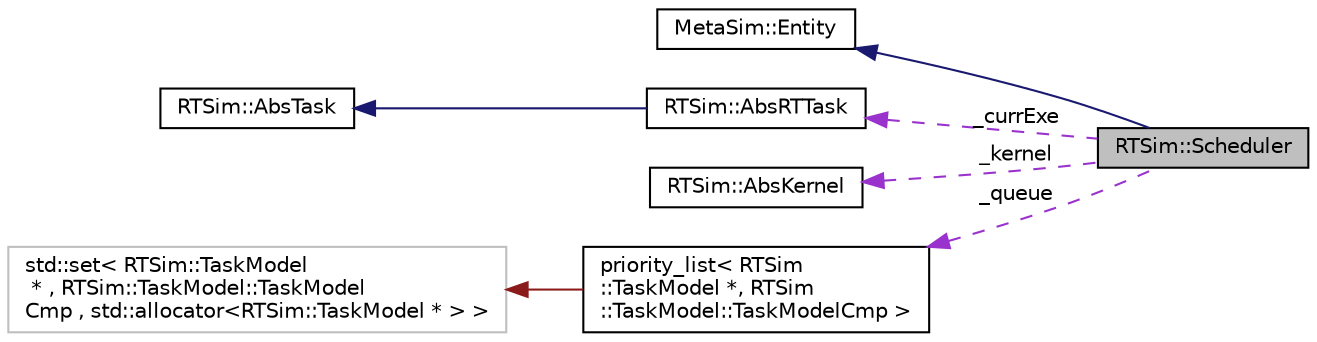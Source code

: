 digraph "RTSim::Scheduler"
{
  edge [fontname="Helvetica",fontsize="10",labelfontname="Helvetica",labelfontsize="10"];
  node [fontname="Helvetica",fontsize="10",shape=record];
  rankdir="LR";
  Node7 [label="RTSim::Scheduler",height=0.2,width=0.4,color="black", fillcolor="grey75", style="filled", fontcolor="black"];
  Node8 -> Node7 [dir="back",color="midnightblue",fontsize="10",style="solid",fontname="Helvetica"];
  Node8 [label="MetaSim::Entity",height=0.2,width=0.4,color="black", fillcolor="white", style="filled",URL="$classMetaSim_1_1Entity.html"];
  Node9 -> Node7 [dir="back",color="darkorchid3",fontsize="10",style="dashed",label=" _currExe" ,fontname="Helvetica"];
  Node9 [label="RTSim::AbsRTTask",height=0.2,width=0.4,color="black", fillcolor="white", style="filled",URL="$classRTSim_1_1AbsRTTask.html"];
  Node10 -> Node9 [dir="back",color="midnightblue",fontsize="10",style="solid",fontname="Helvetica"];
  Node10 [label="RTSim::AbsTask",height=0.2,width=0.4,color="black", fillcolor="white", style="filled",URL="$classRTSim_1_1AbsTask.html"];
  Node11 -> Node7 [dir="back",color="darkorchid3",fontsize="10",style="dashed",label=" _kernel" ,fontname="Helvetica"];
  Node11 [label="RTSim::AbsKernel",height=0.2,width=0.4,color="black", fillcolor="white", style="filled",URL="$classRTSim_1_1AbsKernel.html"];
  Node12 -> Node7 [dir="back",color="darkorchid3",fontsize="10",style="dashed",label=" _queue" ,fontname="Helvetica"];
  Node12 [label="priority_list\< RTSim\l::TaskModel *, RTSim\l::TaskModel::TaskModelCmp \>",height=0.2,width=0.4,color="black", fillcolor="white", style="filled",URL="$classpriority__list.html"];
  Node13 -> Node12 [dir="back",color="firebrick4",fontsize="10",style="solid",fontname="Helvetica"];
  Node13 [label="std::set\< RTSim::TaskModel\l * , RTSim::TaskModel::TaskModel\lCmp , std::allocator\<RTSim::TaskModel * \>  \>",height=0.2,width=0.4,color="grey75", fillcolor="white", style="filled"];
}
